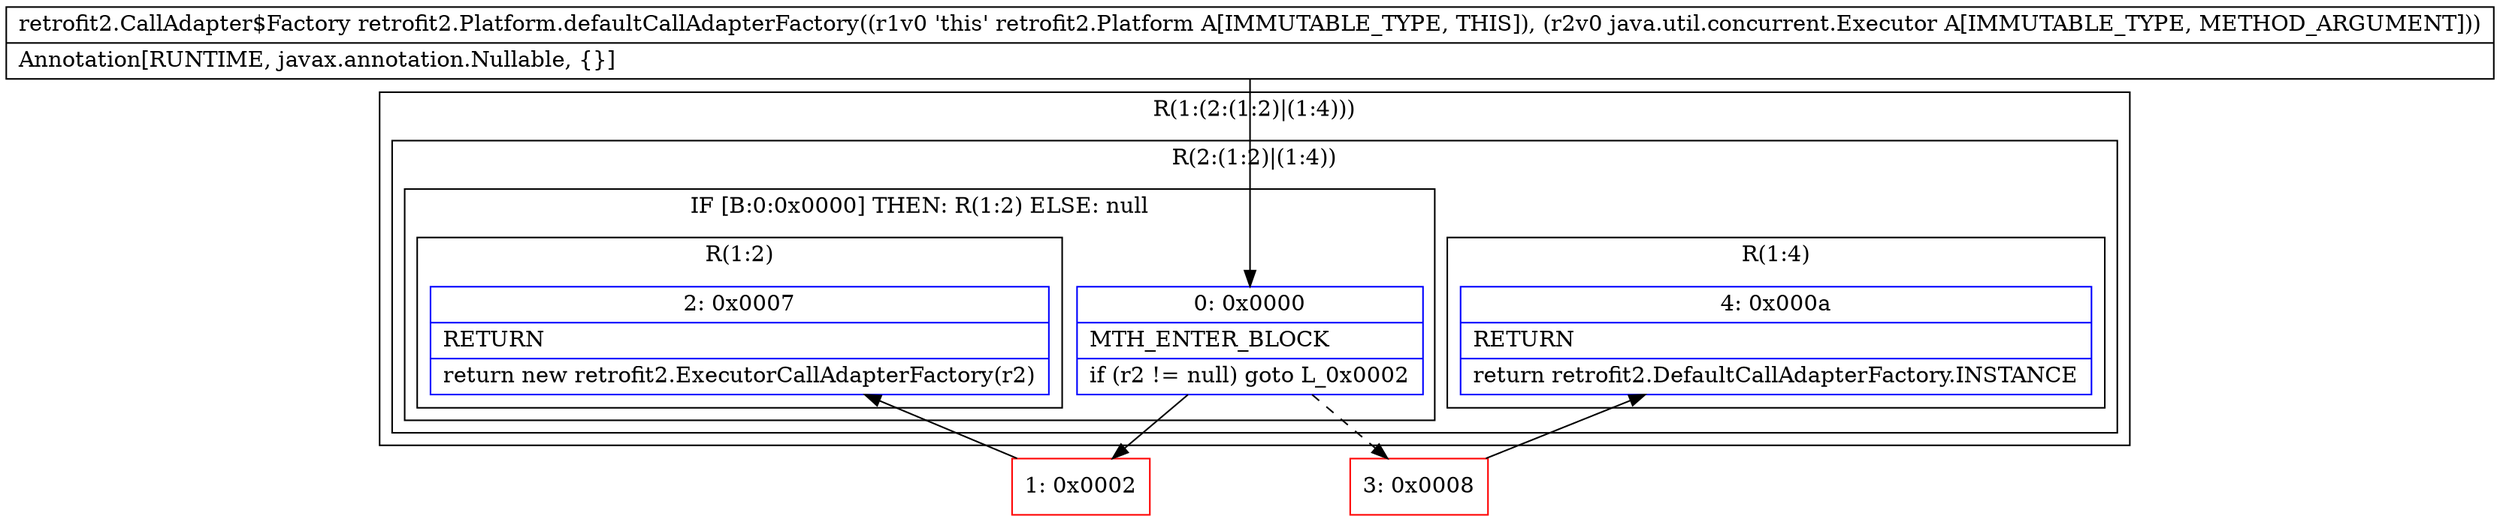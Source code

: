 digraph "CFG forretrofit2.Platform.defaultCallAdapterFactory(Ljava\/util\/concurrent\/Executor;)Lretrofit2\/CallAdapter$Factory;" {
subgraph cluster_Region_1985186010 {
label = "R(1:(2:(1:2)|(1:4)))";
node [shape=record,color=blue];
subgraph cluster_Region_2061248150 {
label = "R(2:(1:2)|(1:4))";
node [shape=record,color=blue];
subgraph cluster_IfRegion_1502773403 {
label = "IF [B:0:0x0000] THEN: R(1:2) ELSE: null";
node [shape=record,color=blue];
Node_0 [shape=record,label="{0\:\ 0x0000|MTH_ENTER_BLOCK\l|if (r2 != null) goto L_0x0002\l}"];
subgraph cluster_Region_224942706 {
label = "R(1:2)";
node [shape=record,color=blue];
Node_2 [shape=record,label="{2\:\ 0x0007|RETURN\l|return new retrofit2.ExecutorCallAdapterFactory(r2)\l}"];
}
}
subgraph cluster_Region_1729566301 {
label = "R(1:4)";
node [shape=record,color=blue];
Node_4 [shape=record,label="{4\:\ 0x000a|RETURN\l|return retrofit2.DefaultCallAdapterFactory.INSTANCE\l}"];
}
}
}
Node_1 [shape=record,color=red,label="{1\:\ 0x0002}"];
Node_3 [shape=record,color=red,label="{3\:\ 0x0008}"];
MethodNode[shape=record,label="{retrofit2.CallAdapter$Factory retrofit2.Platform.defaultCallAdapterFactory((r1v0 'this' retrofit2.Platform A[IMMUTABLE_TYPE, THIS]), (r2v0 java.util.concurrent.Executor A[IMMUTABLE_TYPE, METHOD_ARGUMENT]))  | Annotation[RUNTIME, javax.annotation.Nullable, \{\}]\l}"];
MethodNode -> Node_0;
Node_0 -> Node_1;
Node_0 -> Node_3[style=dashed];
Node_1 -> Node_2;
Node_3 -> Node_4;
}

